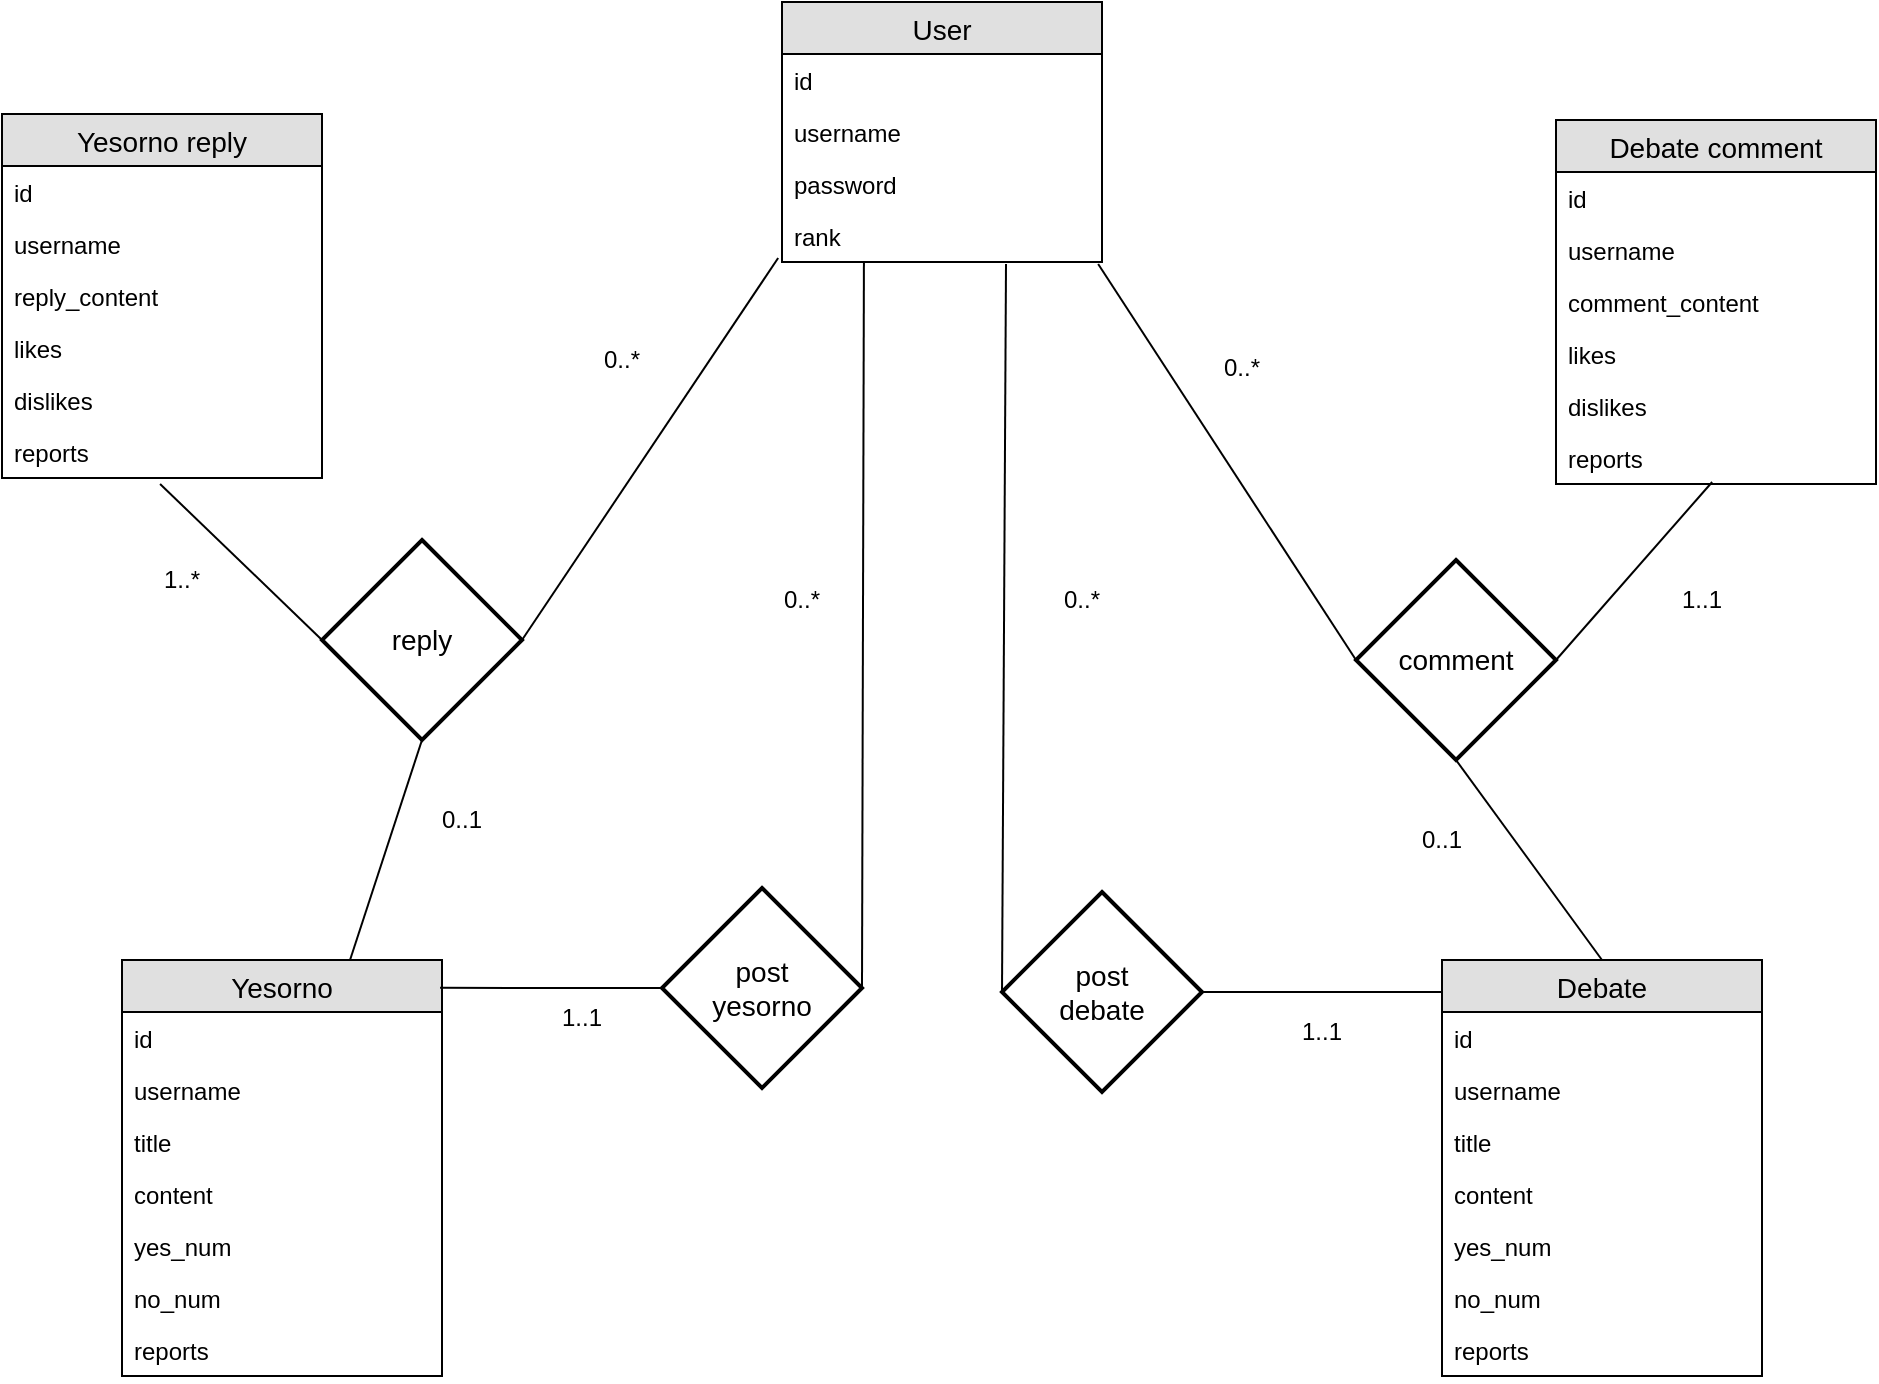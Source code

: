 <mxfile version="10.6.3" type="github"><diagram name="Page-1" id="ad52d381-51e7-2e0d-a935-2d0ddd2fd229"><mxGraphModel dx="1394" dy="796" grid="1" gridSize="10" guides="1" tooltips="1" connect="1" arrows="1" fold="1" page="1" pageScale="1" pageWidth="1100" pageHeight="850" background="#ffffff" math="0" shadow="0"><root><mxCell id="0"/><mxCell id="1" parent="0"/><mxCell id="O9sJ5Hf2mIl7MtyLOQTh-1" value="User" style="swimlane;fontStyle=0;childLayout=stackLayout;horizontal=1;startSize=26;fillColor=#e0e0e0;horizontalStack=0;resizeParent=1;resizeParentMax=0;resizeLast=0;collapsible=1;marginBottom=0;swimlaneFillColor=#ffffff;align=center;fontSize=14;" vertex="1" parent="1"><mxGeometry x="470" y="81" width="160" height="130" as="geometry"/></mxCell><mxCell id="O9sJ5Hf2mIl7MtyLOQTh-2" value="id" style="text;strokeColor=none;fillColor=none;spacingLeft=4;spacingRight=4;overflow=hidden;rotatable=0;points=[[0,0.5],[1,0.5]];portConstraint=eastwest;fontSize=12;" vertex="1" parent="O9sJ5Hf2mIl7MtyLOQTh-1"><mxGeometry y="26" width="160" height="26" as="geometry"/></mxCell><mxCell id="O9sJ5Hf2mIl7MtyLOQTh-3" value="username" style="text;strokeColor=none;fillColor=none;spacingLeft=4;spacingRight=4;overflow=hidden;rotatable=0;points=[[0,0.5],[1,0.5]];portConstraint=eastwest;fontSize=12;" vertex="1" parent="O9sJ5Hf2mIl7MtyLOQTh-1"><mxGeometry y="52" width="160" height="26" as="geometry"/></mxCell><mxCell id="O9sJ5Hf2mIl7MtyLOQTh-4" value="password" style="text;strokeColor=none;fillColor=none;spacingLeft=4;spacingRight=4;overflow=hidden;rotatable=0;points=[[0,0.5],[1,0.5]];portConstraint=eastwest;fontSize=12;" vertex="1" parent="O9sJ5Hf2mIl7MtyLOQTh-1"><mxGeometry y="78" width="160" height="26" as="geometry"/></mxCell><mxCell id="O9sJ5Hf2mIl7MtyLOQTh-5" value="rank" style="text;strokeColor=none;fillColor=none;spacingLeft=4;spacingRight=4;overflow=hidden;rotatable=0;points=[[0,0.5],[1,0.5]];portConstraint=eastwest;fontSize=12;" vertex="1" parent="O9sJ5Hf2mIl7MtyLOQTh-1"><mxGeometry y="104" width="160" height="26" as="geometry"/></mxCell><mxCell id="O9sJ5Hf2mIl7MtyLOQTh-6" value="Debate comment" style="swimlane;fontStyle=0;childLayout=stackLayout;horizontal=1;startSize=26;fillColor=#e0e0e0;horizontalStack=0;resizeParent=1;resizeParentMax=0;resizeLast=0;collapsible=1;marginBottom=0;swimlaneFillColor=#ffffff;align=center;fontSize=14;" vertex="1" parent="1"><mxGeometry x="857" y="140" width="160" height="182" as="geometry"/></mxCell><mxCell id="O9sJ5Hf2mIl7MtyLOQTh-7" value="id" style="text;strokeColor=none;fillColor=none;spacingLeft=4;spacingRight=4;overflow=hidden;rotatable=0;points=[[0,0.5],[1,0.5]];portConstraint=eastwest;fontSize=12;" vertex="1" parent="O9sJ5Hf2mIl7MtyLOQTh-6"><mxGeometry y="26" width="160" height="26" as="geometry"/></mxCell><mxCell id="O9sJ5Hf2mIl7MtyLOQTh-8" value="username" style="text;strokeColor=none;fillColor=none;spacingLeft=4;spacingRight=4;overflow=hidden;rotatable=0;points=[[0,0.5],[1,0.5]];portConstraint=eastwest;fontSize=12;" vertex="1" parent="O9sJ5Hf2mIl7MtyLOQTh-6"><mxGeometry y="52" width="160" height="26" as="geometry"/></mxCell><mxCell id="O9sJ5Hf2mIl7MtyLOQTh-9" value="comment_content" style="text;strokeColor=none;fillColor=none;spacingLeft=4;spacingRight=4;overflow=hidden;rotatable=0;points=[[0,0.5],[1,0.5]];portConstraint=eastwest;fontSize=12;" vertex="1" parent="O9sJ5Hf2mIl7MtyLOQTh-6"><mxGeometry y="78" width="160" height="26" as="geometry"/></mxCell><mxCell id="O9sJ5Hf2mIl7MtyLOQTh-10" value="likes" style="text;strokeColor=none;fillColor=none;spacingLeft=4;spacingRight=4;overflow=hidden;rotatable=0;points=[[0,0.5],[1,0.5]];portConstraint=eastwest;fontSize=12;" vertex="1" parent="O9sJ5Hf2mIl7MtyLOQTh-6"><mxGeometry y="104" width="160" height="26" as="geometry"/></mxCell><mxCell id="O9sJ5Hf2mIl7MtyLOQTh-16" value="dislikes" style="text;strokeColor=none;fillColor=none;spacingLeft=4;spacingRight=4;overflow=hidden;rotatable=0;points=[[0,0.5],[1,0.5]];portConstraint=eastwest;fontSize=12;" vertex="1" parent="O9sJ5Hf2mIl7MtyLOQTh-6"><mxGeometry y="130" width="160" height="26" as="geometry"/></mxCell><mxCell id="O9sJ5Hf2mIl7MtyLOQTh-17" value="reports" style="text;strokeColor=none;fillColor=none;spacingLeft=4;spacingRight=4;overflow=hidden;rotatable=0;points=[[0,0.5],[1,0.5]];portConstraint=eastwest;fontSize=12;" vertex="1" parent="O9sJ5Hf2mIl7MtyLOQTh-6"><mxGeometry y="156" width="160" height="26" as="geometry"/></mxCell><mxCell id="O9sJ5Hf2mIl7MtyLOQTh-11" value="Yesorno reply" style="swimlane;fontStyle=0;childLayout=stackLayout;horizontal=1;startSize=26;fillColor=#e0e0e0;horizontalStack=0;resizeParent=1;resizeParentMax=0;resizeLast=0;collapsible=1;marginBottom=0;swimlaneFillColor=#ffffff;align=center;fontSize=14;" vertex="1" parent="1"><mxGeometry x="80" y="137" width="160" height="182" as="geometry"/></mxCell><mxCell id="O9sJ5Hf2mIl7MtyLOQTh-12" value="id" style="text;strokeColor=none;fillColor=none;spacingLeft=4;spacingRight=4;overflow=hidden;rotatable=0;points=[[0,0.5],[1,0.5]];portConstraint=eastwest;fontSize=12;" vertex="1" parent="O9sJ5Hf2mIl7MtyLOQTh-11"><mxGeometry y="26" width="160" height="26" as="geometry"/></mxCell><mxCell id="O9sJ5Hf2mIl7MtyLOQTh-13" value="username" style="text;strokeColor=none;fillColor=none;spacingLeft=4;spacingRight=4;overflow=hidden;rotatable=0;points=[[0,0.5],[1,0.5]];portConstraint=eastwest;fontSize=12;" vertex="1" parent="O9sJ5Hf2mIl7MtyLOQTh-11"><mxGeometry y="52" width="160" height="26" as="geometry"/></mxCell><mxCell id="O9sJ5Hf2mIl7MtyLOQTh-14" value="reply_content" style="text;strokeColor=none;fillColor=none;spacingLeft=4;spacingRight=4;overflow=hidden;rotatable=0;points=[[0,0.5],[1,0.5]];portConstraint=eastwest;fontSize=12;" vertex="1" parent="O9sJ5Hf2mIl7MtyLOQTh-11"><mxGeometry y="78" width="160" height="26" as="geometry"/></mxCell><mxCell id="O9sJ5Hf2mIl7MtyLOQTh-15" value="likes" style="text;strokeColor=none;fillColor=none;spacingLeft=4;spacingRight=4;overflow=hidden;rotatable=0;points=[[0,0.5],[1,0.5]];portConstraint=eastwest;fontSize=12;" vertex="1" parent="O9sJ5Hf2mIl7MtyLOQTh-11"><mxGeometry y="104" width="160" height="26" as="geometry"/></mxCell><mxCell id="O9sJ5Hf2mIl7MtyLOQTh-18" value="dislikes" style="text;strokeColor=none;fillColor=none;spacingLeft=4;spacingRight=4;overflow=hidden;rotatable=0;points=[[0,0.5],[1,0.5]];portConstraint=eastwest;fontSize=12;" vertex="1" parent="O9sJ5Hf2mIl7MtyLOQTh-11"><mxGeometry y="130" width="160" height="26" as="geometry"/></mxCell><mxCell id="O9sJ5Hf2mIl7MtyLOQTh-19" value="reports" style="text;strokeColor=none;fillColor=none;spacingLeft=4;spacingRight=4;overflow=hidden;rotatable=0;points=[[0,0.5],[1,0.5]];portConstraint=eastwest;fontSize=12;" vertex="1" parent="O9sJ5Hf2mIl7MtyLOQTh-11"><mxGeometry y="156" width="160" height="26" as="geometry"/></mxCell><mxCell id="O9sJ5Hf2mIl7MtyLOQTh-20" value="Yesorno" style="swimlane;fontStyle=0;childLayout=stackLayout;horizontal=1;startSize=26;fillColor=#e0e0e0;horizontalStack=0;resizeParent=1;resizeParentMax=0;resizeLast=0;collapsible=1;marginBottom=0;swimlaneFillColor=#ffffff;align=center;fontSize=14;" vertex="1" parent="1"><mxGeometry x="140" y="560" width="160" height="208" as="geometry"/></mxCell><mxCell id="O9sJ5Hf2mIl7MtyLOQTh-21" value="id" style="text;strokeColor=none;fillColor=none;spacingLeft=4;spacingRight=4;overflow=hidden;rotatable=0;points=[[0,0.5],[1,0.5]];portConstraint=eastwest;fontSize=12;" vertex="1" parent="O9sJ5Hf2mIl7MtyLOQTh-20"><mxGeometry y="26" width="160" height="26" as="geometry"/></mxCell><mxCell id="O9sJ5Hf2mIl7MtyLOQTh-22" value="username" style="text;strokeColor=none;fillColor=none;spacingLeft=4;spacingRight=4;overflow=hidden;rotatable=0;points=[[0,0.5],[1,0.5]];portConstraint=eastwest;fontSize=12;" vertex="1" parent="O9sJ5Hf2mIl7MtyLOQTh-20"><mxGeometry y="52" width="160" height="26" as="geometry"/></mxCell><mxCell id="O9sJ5Hf2mIl7MtyLOQTh-23" value="title" style="text;strokeColor=none;fillColor=none;spacingLeft=4;spacingRight=4;overflow=hidden;rotatable=0;points=[[0,0.5],[1,0.5]];portConstraint=eastwest;fontSize=12;" vertex="1" parent="O9sJ5Hf2mIl7MtyLOQTh-20"><mxGeometry y="78" width="160" height="26" as="geometry"/></mxCell><mxCell id="O9sJ5Hf2mIl7MtyLOQTh-34" value="content" style="text;strokeColor=none;fillColor=none;spacingLeft=4;spacingRight=4;overflow=hidden;rotatable=0;points=[[0,0.5],[1,0.5]];portConstraint=eastwest;fontSize=12;" vertex="1" parent="O9sJ5Hf2mIl7MtyLOQTh-20"><mxGeometry y="104" width="160" height="26" as="geometry"/></mxCell><mxCell id="O9sJ5Hf2mIl7MtyLOQTh-24" value="yes_num" style="text;strokeColor=none;fillColor=none;spacingLeft=4;spacingRight=4;overflow=hidden;rotatable=0;points=[[0,0.5],[1,0.5]];portConstraint=eastwest;fontSize=12;" vertex="1" parent="O9sJ5Hf2mIl7MtyLOQTh-20"><mxGeometry y="130" width="160" height="26" as="geometry"/></mxCell><mxCell id="O9sJ5Hf2mIl7MtyLOQTh-25" value="no_num" style="text;strokeColor=none;fillColor=none;spacingLeft=4;spacingRight=4;overflow=hidden;rotatable=0;points=[[0,0.5],[1,0.5]];portConstraint=eastwest;fontSize=12;" vertex="1" parent="O9sJ5Hf2mIl7MtyLOQTh-20"><mxGeometry y="156" width="160" height="26" as="geometry"/></mxCell><mxCell id="O9sJ5Hf2mIl7MtyLOQTh-26" value="reports" style="text;strokeColor=none;fillColor=none;spacingLeft=4;spacingRight=4;overflow=hidden;rotatable=0;points=[[0,0.5],[1,0.5]];portConstraint=eastwest;fontSize=12;" vertex="1" parent="O9sJ5Hf2mIl7MtyLOQTh-20"><mxGeometry y="182" width="160" height="26" as="geometry"/></mxCell><mxCell id="O9sJ5Hf2mIl7MtyLOQTh-27" value="Debate" style="swimlane;fontStyle=0;childLayout=stackLayout;horizontal=1;startSize=26;fillColor=#e0e0e0;horizontalStack=0;resizeParent=1;resizeParentMax=0;resizeLast=0;collapsible=1;marginBottom=0;swimlaneFillColor=#ffffff;align=center;fontSize=14;" vertex="1" parent="1"><mxGeometry x="800" y="560" width="160" height="208" as="geometry"/></mxCell><mxCell id="O9sJ5Hf2mIl7MtyLOQTh-28" value="id" style="text;strokeColor=none;fillColor=none;spacingLeft=4;spacingRight=4;overflow=hidden;rotatable=0;points=[[0,0.5],[1,0.5]];portConstraint=eastwest;fontSize=12;" vertex="1" parent="O9sJ5Hf2mIl7MtyLOQTh-27"><mxGeometry y="26" width="160" height="26" as="geometry"/></mxCell><mxCell id="O9sJ5Hf2mIl7MtyLOQTh-29" value="username" style="text;strokeColor=none;fillColor=none;spacingLeft=4;spacingRight=4;overflow=hidden;rotatable=0;points=[[0,0.5],[1,0.5]];portConstraint=eastwest;fontSize=12;" vertex="1" parent="O9sJ5Hf2mIl7MtyLOQTh-27"><mxGeometry y="52" width="160" height="26" as="geometry"/></mxCell><mxCell id="O9sJ5Hf2mIl7MtyLOQTh-30" value="title" style="text;strokeColor=none;fillColor=none;spacingLeft=4;spacingRight=4;overflow=hidden;rotatable=0;points=[[0,0.5],[1,0.5]];portConstraint=eastwest;fontSize=12;" vertex="1" parent="O9sJ5Hf2mIl7MtyLOQTh-27"><mxGeometry y="78" width="160" height="26" as="geometry"/></mxCell><mxCell id="O9sJ5Hf2mIl7MtyLOQTh-35" value="content" style="text;strokeColor=none;fillColor=none;spacingLeft=4;spacingRight=4;overflow=hidden;rotatable=0;points=[[0,0.5],[1,0.5]];portConstraint=eastwest;fontSize=12;" vertex="1" parent="O9sJ5Hf2mIl7MtyLOQTh-27"><mxGeometry y="104" width="160" height="26" as="geometry"/></mxCell><mxCell id="O9sJ5Hf2mIl7MtyLOQTh-31" value="yes_num" style="text;strokeColor=none;fillColor=none;spacingLeft=4;spacingRight=4;overflow=hidden;rotatable=0;points=[[0,0.5],[1,0.5]];portConstraint=eastwest;fontSize=12;" vertex="1" parent="O9sJ5Hf2mIl7MtyLOQTh-27"><mxGeometry y="130" width="160" height="26" as="geometry"/></mxCell><mxCell id="O9sJ5Hf2mIl7MtyLOQTh-32" value="no_num" style="text;strokeColor=none;fillColor=none;spacingLeft=4;spacingRight=4;overflow=hidden;rotatable=0;points=[[0,0.5],[1,0.5]];portConstraint=eastwest;fontSize=12;" vertex="1" parent="O9sJ5Hf2mIl7MtyLOQTh-27"><mxGeometry y="156" width="160" height="26" as="geometry"/></mxCell><mxCell id="O9sJ5Hf2mIl7MtyLOQTh-33" value="reports" style="text;strokeColor=none;fillColor=none;spacingLeft=4;spacingRight=4;overflow=hidden;rotatable=0;points=[[0,0.5],[1,0.5]];portConstraint=eastwest;fontSize=12;" vertex="1" parent="O9sJ5Hf2mIl7MtyLOQTh-27"><mxGeometry y="182" width="160" height="26" as="geometry"/></mxCell><mxCell id="O9sJ5Hf2mIl7MtyLOQTh-36" value="post&lt;br&gt;yesorno&lt;br&gt;" style="shape=rhombus;strokeWidth=2;fontSize=17;perimeter=rhombusPerimeter;whiteSpace=wrap;html=1;align=center;fontSize=14;" vertex="1" parent="1"><mxGeometry x="410" y="524" width="100" height="100" as="geometry"/></mxCell><mxCell id="O9sJ5Hf2mIl7MtyLOQTh-37" value="reply" style="shape=rhombus;strokeWidth=2;fontSize=17;perimeter=rhombusPerimeter;whiteSpace=wrap;html=1;align=center;fontSize=14;" vertex="1" parent="1"><mxGeometry x="240" y="350" width="100" height="100" as="geometry"/></mxCell><mxCell id="O9sJ5Hf2mIl7MtyLOQTh-38" value="post&lt;br&gt;debate&lt;br&gt;" style="shape=rhombus;strokeWidth=2;fontSize=17;perimeter=rhombusPerimeter;whiteSpace=wrap;html=1;align=center;fontSize=14;" vertex="1" parent="1"><mxGeometry x="580" y="526" width="100" height="100" as="geometry"/></mxCell><mxCell id="O9sJ5Hf2mIl7MtyLOQTh-39" value="comment" style="shape=rhombus;strokeWidth=2;fontSize=17;perimeter=rhombusPerimeter;whiteSpace=wrap;html=1;align=center;fontSize=14;" vertex="1" parent="1"><mxGeometry x="757" y="360" width="100" height="100" as="geometry"/></mxCell><mxCell id="O9sJ5Hf2mIl7MtyLOQTh-40" value="" style="endArrow=none;html=1;entryX=0.256;entryY=1;entryDx=0;entryDy=0;entryPerimeter=0;exitX=1;exitY=0.5;exitDx=0;exitDy=0;" edge="1" parent="1" source="O9sJ5Hf2mIl7MtyLOQTh-36" target="O9sJ5Hf2mIl7MtyLOQTh-5"><mxGeometry width="50" height="50" relative="1" as="geometry"><mxPoint x="350" y="320" as="sourcePoint"/><mxPoint x="400" y="270" as="targetPoint"/></mxGeometry></mxCell><mxCell id="O9sJ5Hf2mIl7MtyLOQTh-41" value="" style="endArrow=none;html=1;entryX=0.7;entryY=1.038;entryDx=0;entryDy=0;entryPerimeter=0;exitX=0;exitY=0.5;exitDx=0;exitDy=0;" edge="1" parent="1" source="O9sJ5Hf2mIl7MtyLOQTh-38" target="O9sJ5Hf2mIl7MtyLOQTh-5"><mxGeometry width="50" height="50" relative="1" as="geometry"><mxPoint x="484" y="390" as="sourcePoint"/><mxPoint x="521" y="221" as="targetPoint"/></mxGeometry></mxCell><mxCell id="O9sJ5Hf2mIl7MtyLOQTh-42" value="" style="endArrow=none;html=1;entryX=1;entryY=0.5;entryDx=0;entryDy=0;exitX=0;exitY=0.077;exitDx=0;exitDy=0;exitPerimeter=0;" edge="1" parent="1" source="O9sJ5Hf2mIl7MtyLOQTh-27" target="O9sJ5Hf2mIl7MtyLOQTh-38"><mxGeometry width="50" height="50" relative="1" as="geometry"><mxPoint x="658" y="390" as="sourcePoint"/><mxPoint x="592" y="222" as="targetPoint"/></mxGeometry></mxCell><mxCell id="O9sJ5Hf2mIl7MtyLOQTh-43" value="" style="endArrow=none;html=1;entryX=0;entryY=0.5;entryDx=0;entryDy=0;exitX=0.994;exitY=0.067;exitDx=0;exitDy=0;exitPerimeter=0;" edge="1" parent="1" source="O9sJ5Hf2mIl7MtyLOQTh-20" target="O9sJ5Hf2mIl7MtyLOQTh-36"><mxGeometry width="50" height="50" relative="1" as="geometry"><mxPoint x="668" y="400" as="sourcePoint"/><mxPoint x="602" y="232" as="targetPoint"/></mxGeometry></mxCell><mxCell id="O9sJ5Hf2mIl7MtyLOQTh-44" value="" style="endArrow=none;html=1;entryX=0.494;entryY=1.115;entryDx=0;entryDy=0;entryPerimeter=0;exitX=0;exitY=0.5;exitDx=0;exitDy=0;" edge="1" parent="1" source="O9sJ5Hf2mIl7MtyLOQTh-37" target="O9sJ5Hf2mIl7MtyLOQTh-19"><mxGeometry width="50" height="50" relative="1" as="geometry"><mxPoint x="678" y="410" as="sourcePoint"/><mxPoint x="612" y="242" as="targetPoint"/></mxGeometry></mxCell><mxCell id="O9sJ5Hf2mIl7MtyLOQTh-45" value="" style="endArrow=none;html=1;entryX=0.5;entryY=1;entryDx=0;entryDy=0;" edge="1" parent="1" source="O9sJ5Hf2mIl7MtyLOQTh-20" target="O9sJ5Hf2mIl7MtyLOQTh-37"><mxGeometry width="50" height="50" relative="1" as="geometry"><mxPoint x="250" y="410" as="sourcePoint"/><mxPoint x="169" y="332" as="targetPoint"/></mxGeometry></mxCell><mxCell id="O9sJ5Hf2mIl7MtyLOQTh-46" value="" style="endArrow=none;html=1;entryX=1;entryY=0.5;entryDx=0;entryDy=0;exitX=-0.012;exitY=0.923;exitDx=0;exitDy=0;exitPerimeter=0;" edge="1" parent="1" source="O9sJ5Hf2mIl7MtyLOQTh-5" target="O9sJ5Hf2mIl7MtyLOQTh-37"><mxGeometry width="50" height="50" relative="1" as="geometry"><mxPoint x="264.019" y="570" as="sourcePoint"/><mxPoint x="300" y="460" as="targetPoint"/></mxGeometry></mxCell><mxCell id="O9sJ5Hf2mIl7MtyLOQTh-47" value="" style="endArrow=none;html=1;entryX=0;entryY=0.5;entryDx=0;entryDy=0;exitX=0.988;exitY=1.038;exitDx=0;exitDy=0;exitPerimeter=0;" edge="1" parent="1" source="O9sJ5Hf2mIl7MtyLOQTh-5" target="O9sJ5Hf2mIl7MtyLOQTh-39"><mxGeometry width="50" height="50" relative="1" as="geometry"><mxPoint x="478" y="108" as="sourcePoint"/><mxPoint x="300" y="360" as="targetPoint"/></mxGeometry></mxCell><mxCell id="O9sJ5Hf2mIl7MtyLOQTh-48" value="" style="endArrow=none;html=1;entryX=0.5;entryY=1;entryDx=0;entryDy=0;exitX=0.5;exitY=0;exitDx=0;exitDy=0;" edge="1" parent="1" source="O9sJ5Hf2mIl7MtyLOQTh-27" target="O9sJ5Hf2mIl7MtyLOQTh-39"><mxGeometry width="50" height="50" relative="1" as="geometry"><mxPoint x="641" y="104" as="sourcePoint"/><mxPoint x="817" y="370" as="targetPoint"/></mxGeometry></mxCell><mxCell id="O9sJ5Hf2mIl7MtyLOQTh-49" value="" style="endArrow=none;html=1;entryX=1;entryY=0.5;entryDx=0;entryDy=0;exitX=0.488;exitY=0.962;exitDx=0;exitDy=0;exitPerimeter=0;" edge="1" parent="1" source="O9sJ5Hf2mIl7MtyLOQTh-17" target="O9sJ5Hf2mIl7MtyLOQTh-39"><mxGeometry width="50" height="50" relative="1" as="geometry"><mxPoint x="847" y="570" as="sourcePoint"/><mxPoint x="817" y="470" as="targetPoint"/></mxGeometry></mxCell><mxCell id="O9sJ5Hf2mIl7MtyLOQTh-51" value="0..*" style="text;html=1;strokeColor=none;fillColor=none;align=center;verticalAlign=middle;whiteSpace=wrap;rounded=0;" vertex="1" parent="1"><mxGeometry x="370" y="250" width="40" height="20" as="geometry"/></mxCell><mxCell id="O9sJ5Hf2mIl7MtyLOQTh-52" value="1..*" style="text;html=1;strokeColor=none;fillColor=none;align=center;verticalAlign=middle;whiteSpace=wrap;rounded=0;" vertex="1" parent="1"><mxGeometry x="150" y="360" width="40" height="20" as="geometry"/></mxCell><mxCell id="O9sJ5Hf2mIl7MtyLOQTh-53" value="0..1" style="text;html=1;strokeColor=none;fillColor=none;align=center;verticalAlign=middle;whiteSpace=wrap;rounded=0;" vertex="1" parent="1"><mxGeometry x="290" y="480" width="40" height="20" as="geometry"/></mxCell><mxCell id="O9sJ5Hf2mIl7MtyLOQTh-54" value="1..1" style="text;html=1;strokeColor=none;fillColor=none;align=center;verticalAlign=middle;whiteSpace=wrap;rounded=0;" vertex="1" parent="1"><mxGeometry x="350" y="579" width="40" height="20" as="geometry"/></mxCell><mxCell id="O9sJ5Hf2mIl7MtyLOQTh-55" value="0..*" style="text;html=1;strokeColor=none;fillColor=none;align=center;verticalAlign=middle;whiteSpace=wrap;rounded=0;" vertex="1" parent="1"><mxGeometry x="460" y="370" width="40" height="20" as="geometry"/></mxCell><mxCell id="O9sJ5Hf2mIl7MtyLOQTh-56" value="0..*" style="text;html=1;strokeColor=none;fillColor=none;align=center;verticalAlign=middle;whiteSpace=wrap;rounded=0;" vertex="1" parent="1"><mxGeometry x="600" y="370" width="40" height="20" as="geometry"/></mxCell><mxCell id="O9sJ5Hf2mIl7MtyLOQTh-57" value="0..*" style="text;html=1;strokeColor=none;fillColor=none;align=center;verticalAlign=middle;whiteSpace=wrap;rounded=0;" vertex="1" parent="1"><mxGeometry x="680" y="254" width="40" height="20" as="geometry"/></mxCell><mxCell id="O9sJ5Hf2mIl7MtyLOQTh-58" value="1..1" style="text;html=1;strokeColor=none;fillColor=none;align=center;verticalAlign=middle;whiteSpace=wrap;rounded=0;" vertex="1" parent="1"><mxGeometry x="910" y="370" width="40" height="20" as="geometry"/></mxCell><mxCell id="O9sJ5Hf2mIl7MtyLOQTh-59" value="0..1" style="text;html=1;strokeColor=none;fillColor=none;align=center;verticalAlign=middle;whiteSpace=wrap;rounded=0;" vertex="1" parent="1"><mxGeometry x="780" y="490" width="40" height="20" as="geometry"/></mxCell><mxCell id="O9sJ5Hf2mIl7MtyLOQTh-60" value="1..1" style="text;html=1;strokeColor=none;fillColor=none;align=center;verticalAlign=middle;whiteSpace=wrap;rounded=0;" vertex="1" parent="1"><mxGeometry x="720" y="586" width="40" height="20" as="geometry"/></mxCell></root></mxGraphModel></diagram></mxfile>